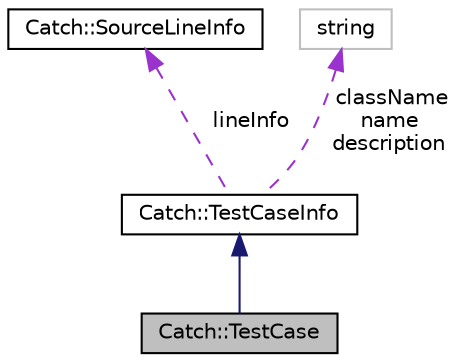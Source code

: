 digraph "Catch::TestCase"
{
  edge [fontname="Helvetica",fontsize="10",labelfontname="Helvetica",labelfontsize="10"];
  node [fontname="Helvetica",fontsize="10",shape=record];
  Node2 [label="Catch::TestCase",height=0.2,width=0.4,color="black", fillcolor="grey75", style="filled", fontcolor="black"];
  Node3 -> Node2 [dir="back",color="midnightblue",fontsize="10",style="solid",fontname="Helvetica"];
  Node3 [label="Catch::TestCaseInfo",height=0.2,width=0.4,color="black", fillcolor="white", style="filled",URL="$structCatch_1_1TestCaseInfo.html"];
  Node4 -> Node3 [dir="back",color="darkorchid3",fontsize="10",style="dashed",label=" lineInfo" ,fontname="Helvetica"];
  Node4 [label="Catch::SourceLineInfo",height=0.2,width=0.4,color="black", fillcolor="white", style="filled",URL="$structCatch_1_1SourceLineInfo.html"];
  Node5 -> Node3 [dir="back",color="darkorchid3",fontsize="10",style="dashed",label=" className\nname\ndescription" ,fontname="Helvetica"];
  Node5 [label="string",height=0.2,width=0.4,color="grey75", fillcolor="white", style="filled"];
}
